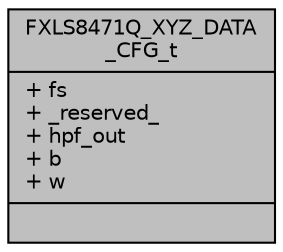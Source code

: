 digraph "FXLS8471Q_XYZ_DATA_CFG_t"
{
  edge [fontname="Helvetica",fontsize="10",labelfontname="Helvetica",labelfontsize="10"];
  node [fontname="Helvetica",fontsize="10",shape=record];
  Node1 [label="{FXLS8471Q_XYZ_DATA\l_CFG_t\n|+ fs\l+ _reserved_\l+ hpf_out\l+ b\l+ w\l|}",height=0.2,width=0.4,color="black", fillcolor="grey75", style="filled", fontcolor="black"];
}
